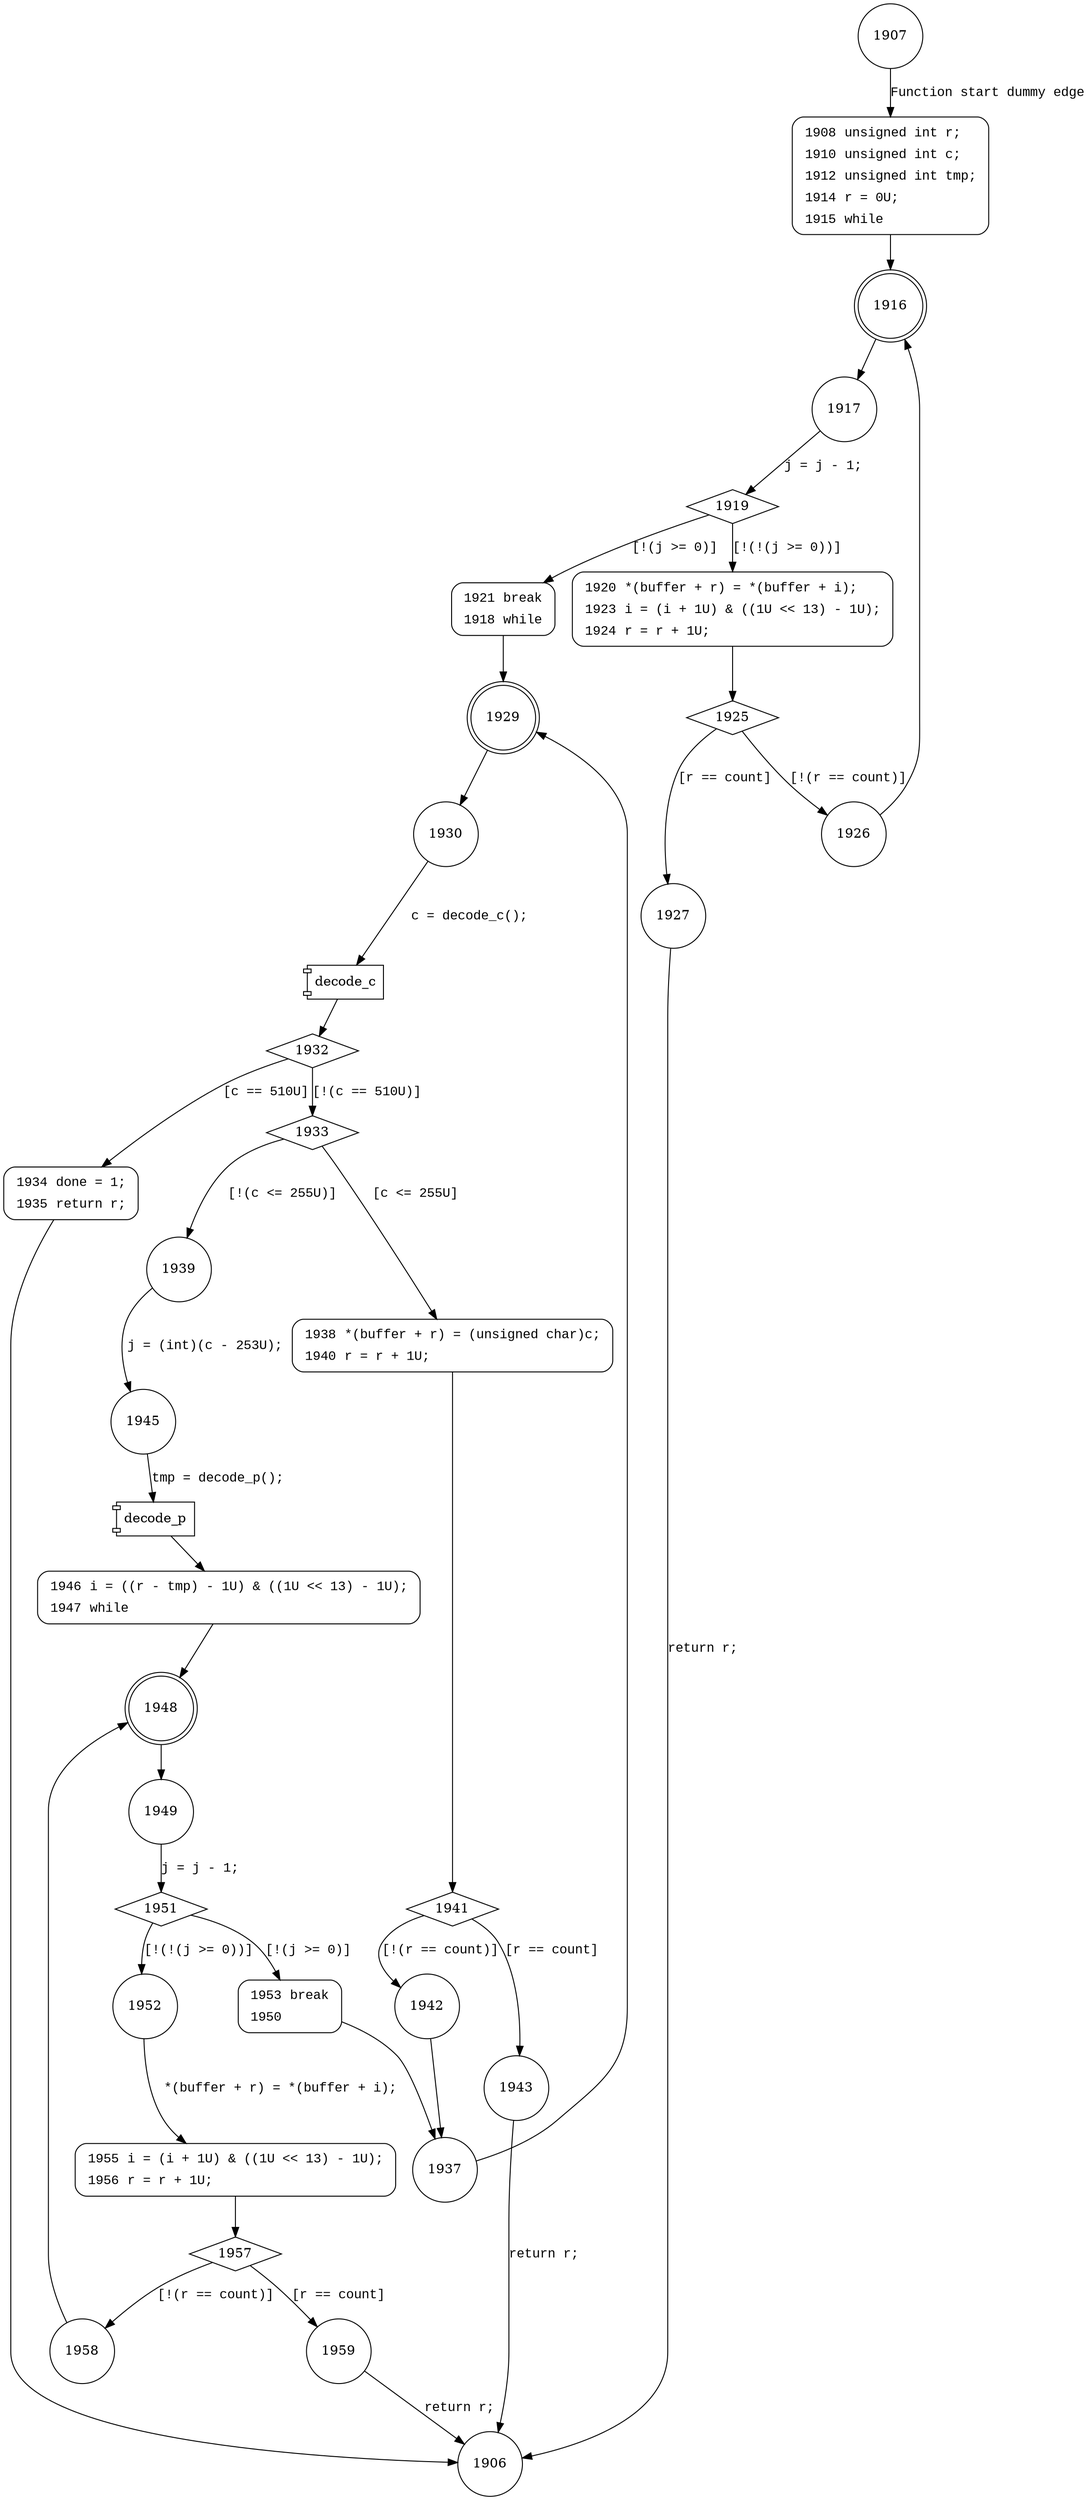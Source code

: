 digraph decode {
1907 [shape="circle"]
1908 [shape="circle"]
1916 [shape="doublecircle"]
1917 [shape="circle"]
1919 [shape="diamond"]
1920 [shape="circle"]
1921 [shape="circle"]
1929 [shape="doublecircle"]
1930 [shape="circle"]
1932 [shape="diamond"]
1933 [shape="diamond"]
1934 [shape="circle"]
1939 [shape="circle"]
1938 [shape="circle"]
1941 [shape="diamond"]
1942 [shape="circle"]
1943 [shape="circle"]
1937 [shape="circle"]
1945 [shape="circle"]
1946 [shape="circle"]
1948 [shape="doublecircle"]
1949 [shape="circle"]
1951 [shape="diamond"]
1952 [shape="circle"]
1953 [shape="circle"]
1955 [shape="circle"]
1957 [shape="diamond"]
1958 [shape="circle"]
1959 [shape="circle"]
1925 [shape="diamond"]
1926 [shape="circle"]
1927 [shape="circle"]
1906 [shape="circle"]
1908 [style="filled,bold" penwidth="1" fillcolor="white" fontname="Courier New" shape="Mrecord" label=<<table border="0" cellborder="0" cellpadding="3" bgcolor="white"><tr><td align="right">1908</td><td align="left">unsigned int r;</td></tr><tr><td align="right">1910</td><td align="left">unsigned int c;</td></tr><tr><td align="right">1912</td><td align="left">unsigned int tmp;</td></tr><tr><td align="right">1914</td><td align="left">r = 0U;</td></tr><tr><td align="right">1915</td><td align="left">while</td></tr></table>>]
1908 -> 1916[label=""]
1921 [style="filled,bold" penwidth="1" fillcolor="white" fontname="Courier New" shape="Mrecord" label=<<table border="0" cellborder="0" cellpadding="3" bgcolor="white"><tr><td align="right">1921</td><td align="left">break</td></tr><tr><td align="right">1918</td><td align="left">while</td></tr></table>>]
1921 -> 1929[label=""]
1934 [style="filled,bold" penwidth="1" fillcolor="white" fontname="Courier New" shape="Mrecord" label=<<table border="0" cellborder="0" cellpadding="3" bgcolor="white"><tr><td align="right">1934</td><td align="left">done = 1;</td></tr><tr><td align="right">1935</td><td align="left">return r;</td></tr></table>>]
1934 -> 1906[label=""]
1938 [style="filled,bold" penwidth="1" fillcolor="white" fontname="Courier New" shape="Mrecord" label=<<table border="0" cellborder="0" cellpadding="3" bgcolor="white"><tr><td align="right">1938</td><td align="left">*(buffer + r) = (unsigned char)c;</td></tr><tr><td align="right">1940</td><td align="left">r = r + 1U;</td></tr></table>>]
1938 -> 1941[label=""]
1946 [style="filled,bold" penwidth="1" fillcolor="white" fontname="Courier New" shape="Mrecord" label=<<table border="0" cellborder="0" cellpadding="3" bgcolor="white"><tr><td align="right">1946</td><td align="left">i = ((r - tmp) - 1U) &amp; ((1U &lt;&lt; 13) - 1U);</td></tr><tr><td align="right">1947</td><td align="left">while</td></tr></table>>]
1946 -> 1948[label=""]
1953 [style="filled,bold" penwidth="1" fillcolor="white" fontname="Courier New" shape="Mrecord" label=<<table border="0" cellborder="0" cellpadding="3" bgcolor="white"><tr><td align="right">1953</td><td align="left">break</td></tr><tr><td align="right">1950</td><td align="left"></td></tr></table>>]
1953 -> 1937[label=""]
1955 [style="filled,bold" penwidth="1" fillcolor="white" fontname="Courier New" shape="Mrecord" label=<<table border="0" cellborder="0" cellpadding="3" bgcolor="white"><tr><td align="right">1955</td><td align="left">i = (i + 1U) &amp; ((1U &lt;&lt; 13) - 1U);</td></tr><tr><td align="right">1956</td><td align="left">r = r + 1U;</td></tr></table>>]
1955 -> 1957[label=""]
1920 [style="filled,bold" penwidth="1" fillcolor="white" fontname="Courier New" shape="Mrecord" label=<<table border="0" cellborder="0" cellpadding="3" bgcolor="white"><tr><td align="right">1920</td><td align="left">*(buffer + r) = *(buffer + i);</td></tr><tr><td align="right">1923</td><td align="left">i = (i + 1U) &amp; ((1U &lt;&lt; 13) - 1U);</td></tr><tr><td align="right">1924</td><td align="left">r = r + 1U;</td></tr></table>>]
1920 -> 1925[label=""]
1907 -> 1908 [label="Function start dummy edge" fontname="Courier New"]
1916 -> 1917 [label="" fontname="Courier New"]
1919 -> 1920 [label="[!(!(j >= 0))]" fontname="Courier New"]
1919 -> 1921 [label="[!(j >= 0)]" fontname="Courier New"]
1929 -> 1930 [label="" fontname="Courier New"]
100207 [shape="component" label="decode_c"]
1930 -> 100207 [label="c = decode_c();" fontname="Courier New"]
100207 -> 1932 [label="" fontname="Courier New"]
1932 -> 1933 [label="[!(c == 510U)]" fontname="Courier New"]
1932 -> 1934 [label="[c == 510U]" fontname="Courier New"]
1933 -> 1939 [label="[!(c <= 255U)]" fontname="Courier New"]
1933 -> 1938 [label="[c <= 255U]" fontname="Courier New"]
1941 -> 1942 [label="[!(r == count)]" fontname="Courier New"]
1941 -> 1943 [label="[r == count]" fontname="Courier New"]
1942 -> 1937 [label="" fontname="Courier New"]
1937 -> 1929 [label="" fontname="Courier New"]
100208 [shape="component" label="decode_p"]
1945 -> 100208 [label="tmp = decode_p();" fontname="Courier New"]
100208 -> 1946 [label="" fontname="Courier New"]
1948 -> 1949 [label="" fontname="Courier New"]
1951 -> 1952 [label="[!(!(j >= 0))]" fontname="Courier New"]
1951 -> 1953 [label="[!(j >= 0)]" fontname="Courier New"]
1952 -> 1955 [label="*(buffer + r) = *(buffer + i);" fontname="Courier New"]
1957 -> 1958 [label="[!(r == count)]" fontname="Courier New"]
1957 -> 1959 [label="[r == count]" fontname="Courier New"]
1958 -> 1948 [label="" fontname="Courier New"]
1925 -> 1926 [label="[!(r == count)]" fontname="Courier New"]
1925 -> 1927 [label="[r == count]" fontname="Courier New"]
1926 -> 1916 [label="" fontname="Courier New"]
1917 -> 1919 [label="j = j - 1;" fontname="Courier New"]
1943 -> 1906 [label="return r;" fontname="Courier New"]
1939 -> 1945 [label="j = (int)(c - 253U);" fontname="Courier New"]
1949 -> 1951 [label="j = j - 1;" fontname="Courier New"]
1959 -> 1906 [label="return r;" fontname="Courier New"]
1927 -> 1906 [label="return r;" fontname="Courier New"]
}